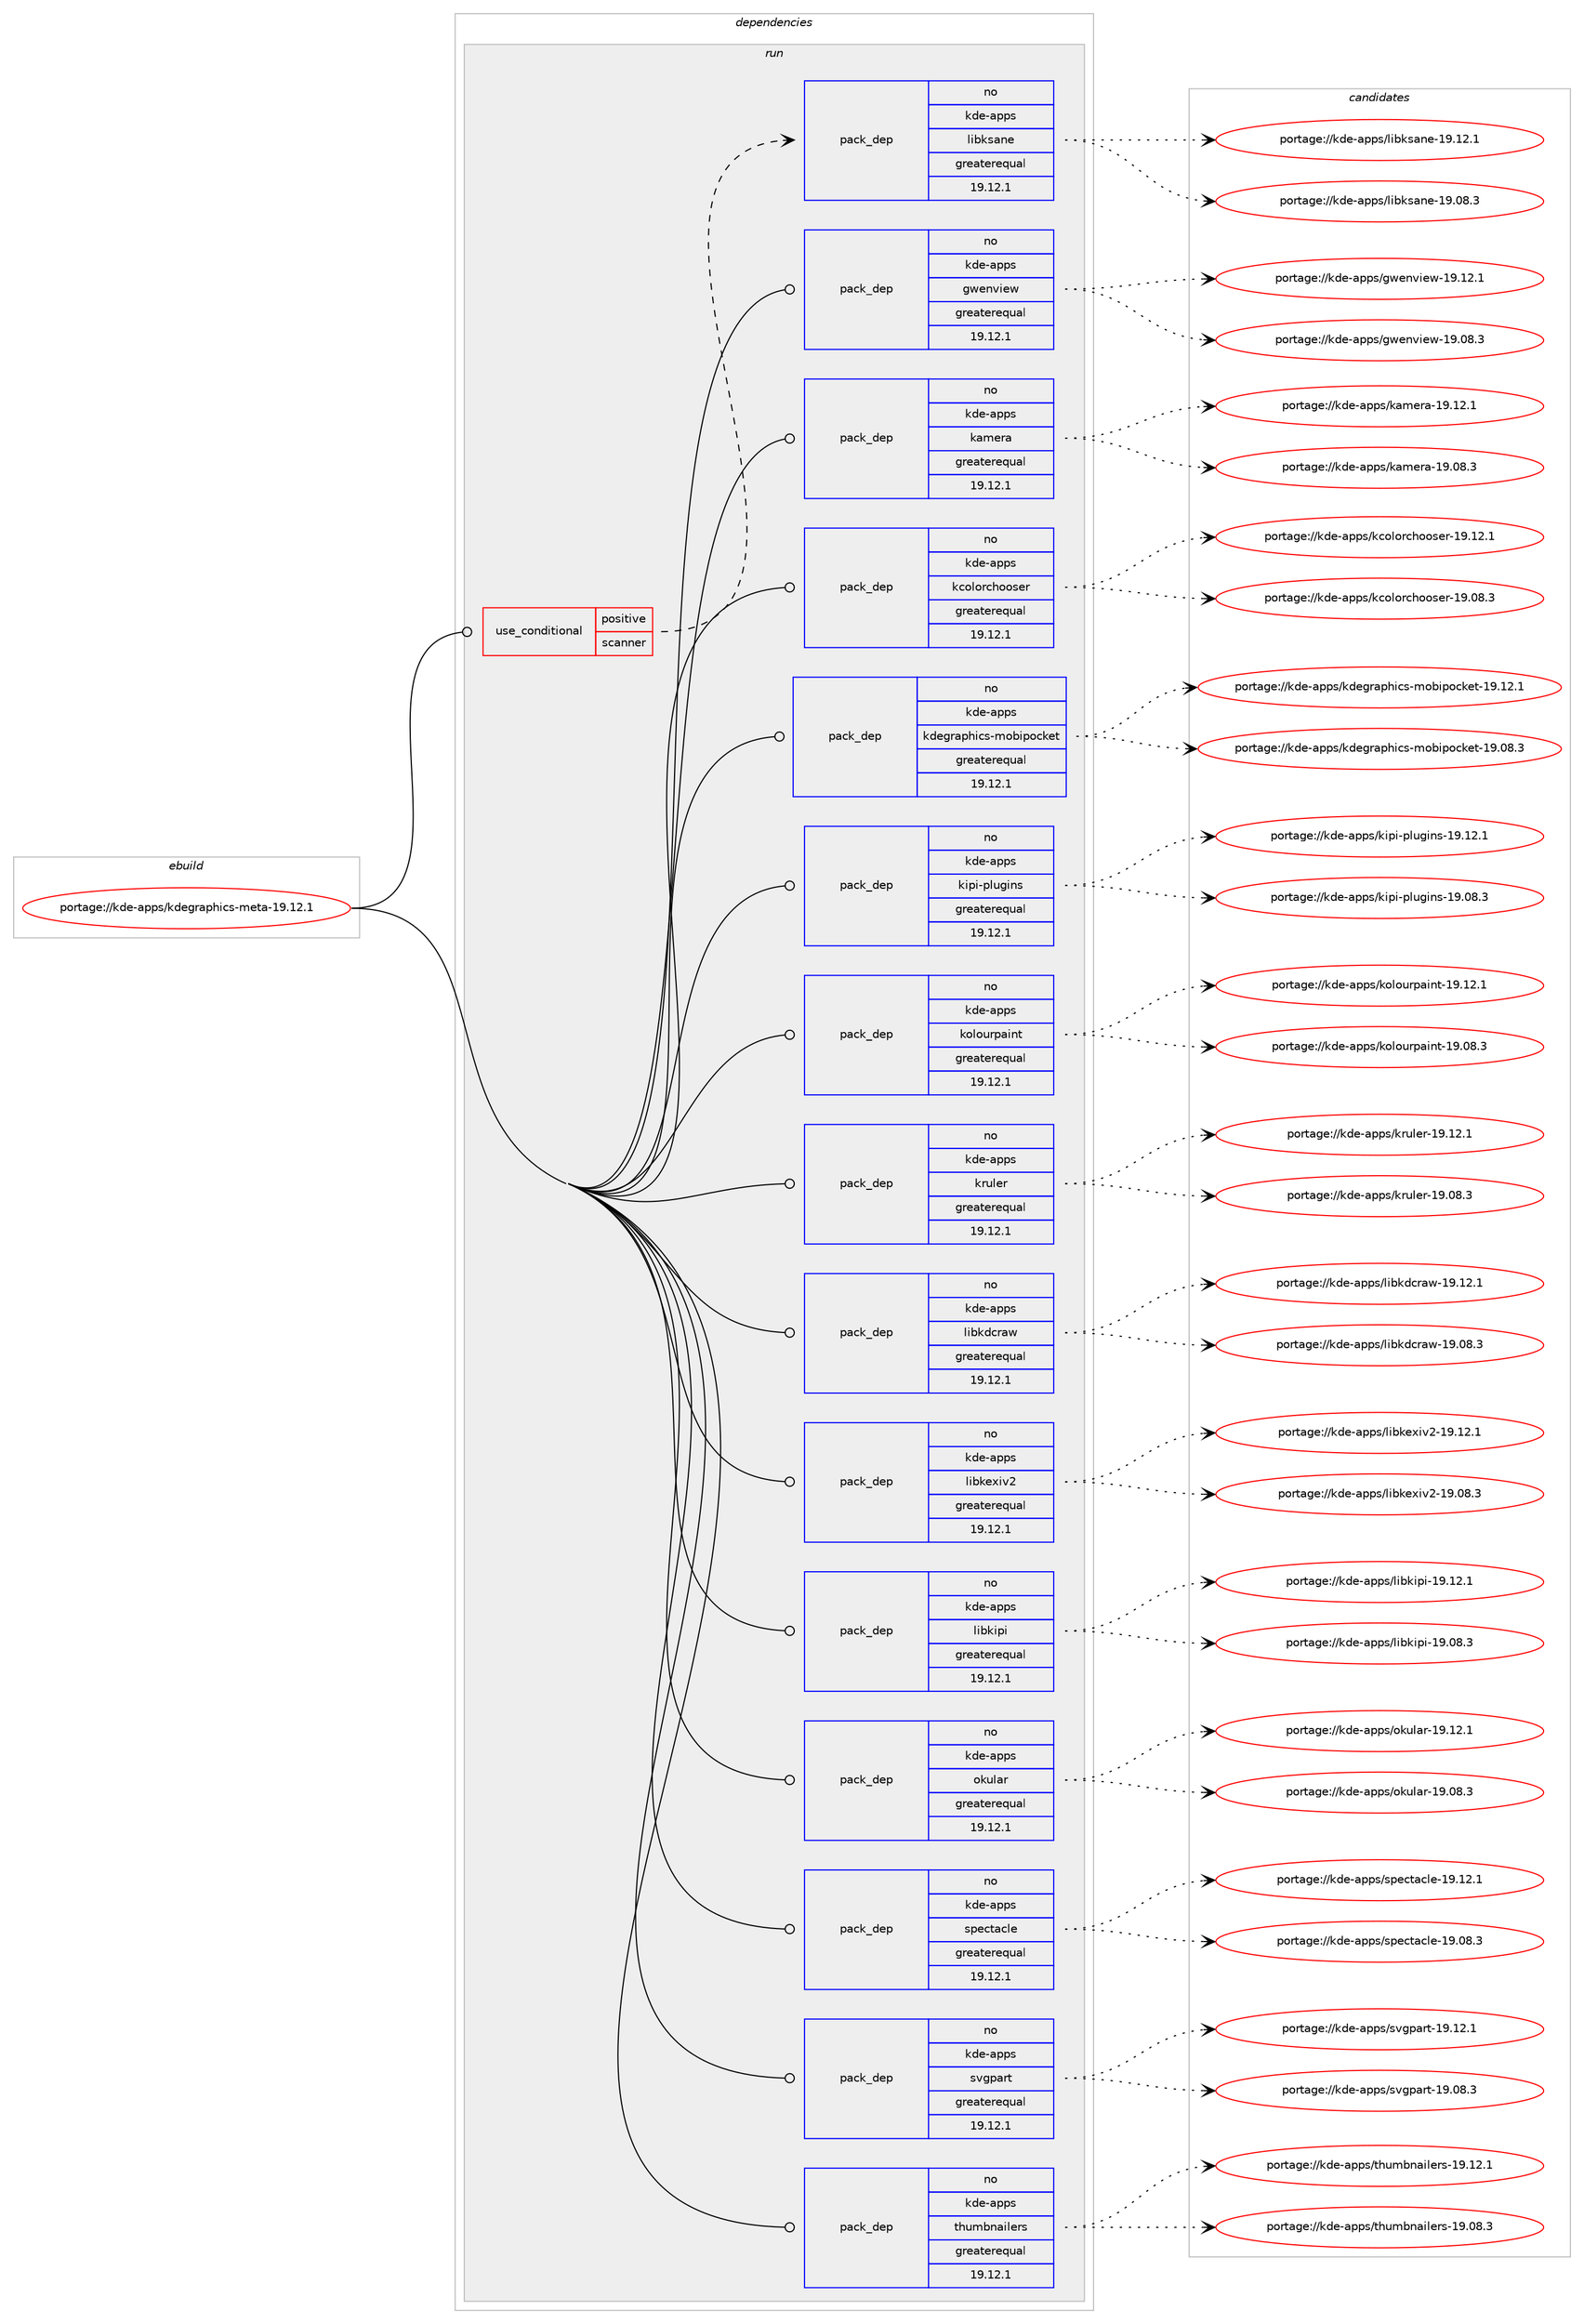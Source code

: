 digraph prolog {

# *************
# Graph options
# *************

newrank=true;
concentrate=true;
compound=true;
graph [rankdir=LR,fontname=Helvetica,fontsize=10,ranksep=1.5];#, ranksep=2.5, nodesep=0.2];
edge  [arrowhead=vee];
node  [fontname=Helvetica,fontsize=10];

# **********
# The ebuild
# **********

subgraph cluster_leftcol {
color=gray;
label=<<i>ebuild</i>>;
id [label="portage://kde-apps/kdegraphics-meta-19.12.1", color=red, width=4, href="../kde-apps/kdegraphics-meta-19.12.1.svg"];
}

# ****************
# The dependencies
# ****************

subgraph cluster_midcol {
color=gray;
label=<<i>dependencies</i>>;
subgraph cluster_compile {
fillcolor="#eeeeee";
style=filled;
label=<<i>compile</i>>;
}
subgraph cluster_compileandrun {
fillcolor="#eeeeee";
style=filled;
label=<<i>compile and run</i>>;
}
subgraph cluster_run {
fillcolor="#eeeeee";
style=filled;
label=<<i>run</i>>;
subgraph cond56752 {
dependency264731 [label=<<TABLE BORDER="0" CELLBORDER="1" CELLSPACING="0" CELLPADDING="4"><TR><TD ROWSPAN="3" CELLPADDING="10">use_conditional</TD></TR><TR><TD>positive</TD></TR><TR><TD>scanner</TD></TR></TABLE>>, shape=none, color=red];
subgraph pack203851 {
dependency264732 [label=<<TABLE BORDER="0" CELLBORDER="1" CELLSPACING="0" CELLPADDING="4" WIDTH="220"><TR><TD ROWSPAN="6" CELLPADDING="30">pack_dep</TD></TR><TR><TD WIDTH="110">no</TD></TR><TR><TD>kde-apps</TD></TR><TR><TD>libksane</TD></TR><TR><TD>greaterequal</TD></TR><TR><TD>19.12.1</TD></TR></TABLE>>, shape=none, color=blue];
}
dependency264731:e -> dependency264732:w [weight=20,style="dashed",arrowhead="vee"];
}
id:e -> dependency264731:w [weight=20,style="solid",arrowhead="odot"];
subgraph pack203852 {
dependency264733 [label=<<TABLE BORDER="0" CELLBORDER="1" CELLSPACING="0" CELLPADDING="4" WIDTH="220"><TR><TD ROWSPAN="6" CELLPADDING="30">pack_dep</TD></TR><TR><TD WIDTH="110">no</TD></TR><TR><TD>kde-apps</TD></TR><TR><TD>gwenview</TD></TR><TR><TD>greaterequal</TD></TR><TR><TD>19.12.1</TD></TR></TABLE>>, shape=none, color=blue];
}
id:e -> dependency264733:w [weight=20,style="solid",arrowhead="odot"];
subgraph pack203853 {
dependency264734 [label=<<TABLE BORDER="0" CELLBORDER="1" CELLSPACING="0" CELLPADDING="4" WIDTH="220"><TR><TD ROWSPAN="6" CELLPADDING="30">pack_dep</TD></TR><TR><TD WIDTH="110">no</TD></TR><TR><TD>kde-apps</TD></TR><TR><TD>kamera</TD></TR><TR><TD>greaterequal</TD></TR><TR><TD>19.12.1</TD></TR></TABLE>>, shape=none, color=blue];
}
id:e -> dependency264734:w [weight=20,style="solid",arrowhead="odot"];
subgraph pack203854 {
dependency264735 [label=<<TABLE BORDER="0" CELLBORDER="1" CELLSPACING="0" CELLPADDING="4" WIDTH="220"><TR><TD ROWSPAN="6" CELLPADDING="30">pack_dep</TD></TR><TR><TD WIDTH="110">no</TD></TR><TR><TD>kde-apps</TD></TR><TR><TD>kcolorchooser</TD></TR><TR><TD>greaterequal</TD></TR><TR><TD>19.12.1</TD></TR></TABLE>>, shape=none, color=blue];
}
id:e -> dependency264735:w [weight=20,style="solid",arrowhead="odot"];
subgraph pack203855 {
dependency264736 [label=<<TABLE BORDER="0" CELLBORDER="1" CELLSPACING="0" CELLPADDING="4" WIDTH="220"><TR><TD ROWSPAN="6" CELLPADDING="30">pack_dep</TD></TR><TR><TD WIDTH="110">no</TD></TR><TR><TD>kde-apps</TD></TR><TR><TD>kdegraphics-mobipocket</TD></TR><TR><TD>greaterequal</TD></TR><TR><TD>19.12.1</TD></TR></TABLE>>, shape=none, color=blue];
}
id:e -> dependency264736:w [weight=20,style="solid",arrowhead="odot"];
subgraph pack203856 {
dependency264737 [label=<<TABLE BORDER="0" CELLBORDER="1" CELLSPACING="0" CELLPADDING="4" WIDTH="220"><TR><TD ROWSPAN="6" CELLPADDING="30">pack_dep</TD></TR><TR><TD WIDTH="110">no</TD></TR><TR><TD>kde-apps</TD></TR><TR><TD>kipi-plugins</TD></TR><TR><TD>greaterequal</TD></TR><TR><TD>19.12.1</TD></TR></TABLE>>, shape=none, color=blue];
}
id:e -> dependency264737:w [weight=20,style="solid",arrowhead="odot"];
subgraph pack203857 {
dependency264738 [label=<<TABLE BORDER="0" CELLBORDER="1" CELLSPACING="0" CELLPADDING="4" WIDTH="220"><TR><TD ROWSPAN="6" CELLPADDING="30">pack_dep</TD></TR><TR><TD WIDTH="110">no</TD></TR><TR><TD>kde-apps</TD></TR><TR><TD>kolourpaint</TD></TR><TR><TD>greaterequal</TD></TR><TR><TD>19.12.1</TD></TR></TABLE>>, shape=none, color=blue];
}
id:e -> dependency264738:w [weight=20,style="solid",arrowhead="odot"];
subgraph pack203858 {
dependency264739 [label=<<TABLE BORDER="0" CELLBORDER="1" CELLSPACING="0" CELLPADDING="4" WIDTH="220"><TR><TD ROWSPAN="6" CELLPADDING="30">pack_dep</TD></TR><TR><TD WIDTH="110">no</TD></TR><TR><TD>kde-apps</TD></TR><TR><TD>kruler</TD></TR><TR><TD>greaterequal</TD></TR><TR><TD>19.12.1</TD></TR></TABLE>>, shape=none, color=blue];
}
id:e -> dependency264739:w [weight=20,style="solid",arrowhead="odot"];
subgraph pack203859 {
dependency264740 [label=<<TABLE BORDER="0" CELLBORDER="1" CELLSPACING="0" CELLPADDING="4" WIDTH="220"><TR><TD ROWSPAN="6" CELLPADDING="30">pack_dep</TD></TR><TR><TD WIDTH="110">no</TD></TR><TR><TD>kde-apps</TD></TR><TR><TD>libkdcraw</TD></TR><TR><TD>greaterequal</TD></TR><TR><TD>19.12.1</TD></TR></TABLE>>, shape=none, color=blue];
}
id:e -> dependency264740:w [weight=20,style="solid",arrowhead="odot"];
subgraph pack203860 {
dependency264741 [label=<<TABLE BORDER="0" CELLBORDER="1" CELLSPACING="0" CELLPADDING="4" WIDTH="220"><TR><TD ROWSPAN="6" CELLPADDING="30">pack_dep</TD></TR><TR><TD WIDTH="110">no</TD></TR><TR><TD>kde-apps</TD></TR><TR><TD>libkexiv2</TD></TR><TR><TD>greaterequal</TD></TR><TR><TD>19.12.1</TD></TR></TABLE>>, shape=none, color=blue];
}
id:e -> dependency264741:w [weight=20,style="solid",arrowhead="odot"];
subgraph pack203861 {
dependency264742 [label=<<TABLE BORDER="0" CELLBORDER="1" CELLSPACING="0" CELLPADDING="4" WIDTH="220"><TR><TD ROWSPAN="6" CELLPADDING="30">pack_dep</TD></TR><TR><TD WIDTH="110">no</TD></TR><TR><TD>kde-apps</TD></TR><TR><TD>libkipi</TD></TR><TR><TD>greaterequal</TD></TR><TR><TD>19.12.1</TD></TR></TABLE>>, shape=none, color=blue];
}
id:e -> dependency264742:w [weight=20,style="solid",arrowhead="odot"];
subgraph pack203862 {
dependency264743 [label=<<TABLE BORDER="0" CELLBORDER="1" CELLSPACING="0" CELLPADDING="4" WIDTH="220"><TR><TD ROWSPAN="6" CELLPADDING="30">pack_dep</TD></TR><TR><TD WIDTH="110">no</TD></TR><TR><TD>kde-apps</TD></TR><TR><TD>okular</TD></TR><TR><TD>greaterequal</TD></TR><TR><TD>19.12.1</TD></TR></TABLE>>, shape=none, color=blue];
}
id:e -> dependency264743:w [weight=20,style="solid",arrowhead="odot"];
subgraph pack203863 {
dependency264744 [label=<<TABLE BORDER="0" CELLBORDER="1" CELLSPACING="0" CELLPADDING="4" WIDTH="220"><TR><TD ROWSPAN="6" CELLPADDING="30">pack_dep</TD></TR><TR><TD WIDTH="110">no</TD></TR><TR><TD>kde-apps</TD></TR><TR><TD>spectacle</TD></TR><TR><TD>greaterequal</TD></TR><TR><TD>19.12.1</TD></TR></TABLE>>, shape=none, color=blue];
}
id:e -> dependency264744:w [weight=20,style="solid",arrowhead="odot"];
subgraph pack203864 {
dependency264745 [label=<<TABLE BORDER="0" CELLBORDER="1" CELLSPACING="0" CELLPADDING="4" WIDTH="220"><TR><TD ROWSPAN="6" CELLPADDING="30">pack_dep</TD></TR><TR><TD WIDTH="110">no</TD></TR><TR><TD>kde-apps</TD></TR><TR><TD>svgpart</TD></TR><TR><TD>greaterequal</TD></TR><TR><TD>19.12.1</TD></TR></TABLE>>, shape=none, color=blue];
}
id:e -> dependency264745:w [weight=20,style="solid",arrowhead="odot"];
subgraph pack203865 {
dependency264746 [label=<<TABLE BORDER="0" CELLBORDER="1" CELLSPACING="0" CELLPADDING="4" WIDTH="220"><TR><TD ROWSPAN="6" CELLPADDING="30">pack_dep</TD></TR><TR><TD WIDTH="110">no</TD></TR><TR><TD>kde-apps</TD></TR><TR><TD>thumbnailers</TD></TR><TR><TD>greaterequal</TD></TR><TR><TD>19.12.1</TD></TR></TABLE>>, shape=none, color=blue];
}
id:e -> dependency264746:w [weight=20,style="solid",arrowhead="odot"];
}
}

# **************
# The candidates
# **************

subgraph cluster_choices {
rank=same;
color=gray;
label=<<i>candidates</i>>;

subgraph choice203851 {
color=black;
nodesep=1;
choice10710010145971121121154710810598107115971101014549574649504649 [label="portage://kde-apps/libksane-19.12.1", color=red, width=4,href="../kde-apps/libksane-19.12.1.svg"];
choice10710010145971121121154710810598107115971101014549574648564651 [label="portage://kde-apps/libksane-19.08.3", color=red, width=4,href="../kde-apps/libksane-19.08.3.svg"];
dependency264732:e -> choice10710010145971121121154710810598107115971101014549574649504649:w [style=dotted,weight="100"];
dependency264732:e -> choice10710010145971121121154710810598107115971101014549574648564651:w [style=dotted,weight="100"];
}
subgraph choice203852 {
color=black;
nodesep=1;
choice1071001014597112112115471031191011101181051011194549574649504649 [label="portage://kde-apps/gwenview-19.12.1", color=red, width=4,href="../kde-apps/gwenview-19.12.1.svg"];
choice1071001014597112112115471031191011101181051011194549574648564651 [label="portage://kde-apps/gwenview-19.08.3", color=red, width=4,href="../kde-apps/gwenview-19.08.3.svg"];
dependency264733:e -> choice1071001014597112112115471031191011101181051011194549574649504649:w [style=dotted,weight="100"];
dependency264733:e -> choice1071001014597112112115471031191011101181051011194549574648564651:w [style=dotted,weight="100"];
}
subgraph choice203853 {
color=black;
nodesep=1;
choice10710010145971121121154710797109101114974549574649504649 [label="portage://kde-apps/kamera-19.12.1", color=red, width=4,href="../kde-apps/kamera-19.12.1.svg"];
choice10710010145971121121154710797109101114974549574648564651 [label="portage://kde-apps/kamera-19.08.3", color=red, width=4,href="../kde-apps/kamera-19.08.3.svg"];
dependency264734:e -> choice10710010145971121121154710797109101114974549574649504649:w [style=dotted,weight="100"];
dependency264734:e -> choice10710010145971121121154710797109101114974549574648564651:w [style=dotted,weight="100"];
}
subgraph choice203854 {
color=black;
nodesep=1;
choice10710010145971121121154710799111108111114991041111111151011144549574649504649 [label="portage://kde-apps/kcolorchooser-19.12.1", color=red, width=4,href="../kde-apps/kcolorchooser-19.12.1.svg"];
choice10710010145971121121154710799111108111114991041111111151011144549574648564651 [label="portage://kde-apps/kcolorchooser-19.08.3", color=red, width=4,href="../kde-apps/kcolorchooser-19.08.3.svg"];
dependency264735:e -> choice10710010145971121121154710799111108111114991041111111151011144549574649504649:w [style=dotted,weight="100"];
dependency264735:e -> choice10710010145971121121154710799111108111114991041111111151011144549574648564651:w [style=dotted,weight="100"];
}
subgraph choice203855 {
color=black;
nodesep=1;
choice10710010145971121121154710710010110311497112104105991154510911198105112111991071011164549574649504649 [label="portage://kde-apps/kdegraphics-mobipocket-19.12.1", color=red, width=4,href="../kde-apps/kdegraphics-mobipocket-19.12.1.svg"];
choice10710010145971121121154710710010110311497112104105991154510911198105112111991071011164549574648564651 [label="portage://kde-apps/kdegraphics-mobipocket-19.08.3", color=red, width=4,href="../kde-apps/kdegraphics-mobipocket-19.08.3.svg"];
dependency264736:e -> choice10710010145971121121154710710010110311497112104105991154510911198105112111991071011164549574649504649:w [style=dotted,weight="100"];
dependency264736:e -> choice10710010145971121121154710710010110311497112104105991154510911198105112111991071011164549574648564651:w [style=dotted,weight="100"];
}
subgraph choice203856 {
color=black;
nodesep=1;
choice107100101459711211211547107105112105451121081171031051101154549574649504649 [label="portage://kde-apps/kipi-plugins-19.12.1", color=red, width=4,href="../kde-apps/kipi-plugins-19.12.1.svg"];
choice107100101459711211211547107105112105451121081171031051101154549574648564651 [label="portage://kde-apps/kipi-plugins-19.08.3", color=red, width=4,href="../kde-apps/kipi-plugins-19.08.3.svg"];
dependency264737:e -> choice107100101459711211211547107105112105451121081171031051101154549574649504649:w [style=dotted,weight="100"];
dependency264737:e -> choice107100101459711211211547107105112105451121081171031051101154549574648564651:w [style=dotted,weight="100"];
}
subgraph choice203857 {
color=black;
nodesep=1;
choice107100101459711211211547107111108111117114112971051101164549574649504649 [label="portage://kde-apps/kolourpaint-19.12.1", color=red, width=4,href="../kde-apps/kolourpaint-19.12.1.svg"];
choice107100101459711211211547107111108111117114112971051101164549574648564651 [label="portage://kde-apps/kolourpaint-19.08.3", color=red, width=4,href="../kde-apps/kolourpaint-19.08.3.svg"];
dependency264738:e -> choice107100101459711211211547107111108111117114112971051101164549574649504649:w [style=dotted,weight="100"];
dependency264738:e -> choice107100101459711211211547107111108111117114112971051101164549574648564651:w [style=dotted,weight="100"];
}
subgraph choice203858 {
color=black;
nodesep=1;
choice1071001014597112112115471071141171081011144549574649504649 [label="portage://kde-apps/kruler-19.12.1", color=red, width=4,href="../kde-apps/kruler-19.12.1.svg"];
choice1071001014597112112115471071141171081011144549574648564651 [label="portage://kde-apps/kruler-19.08.3", color=red, width=4,href="../kde-apps/kruler-19.08.3.svg"];
dependency264739:e -> choice1071001014597112112115471071141171081011144549574649504649:w [style=dotted,weight="100"];
dependency264739:e -> choice1071001014597112112115471071141171081011144549574648564651:w [style=dotted,weight="100"];
}
subgraph choice203859 {
color=black;
nodesep=1;
choice1071001014597112112115471081059810710099114971194549574649504649 [label="portage://kde-apps/libkdcraw-19.12.1", color=red, width=4,href="../kde-apps/libkdcraw-19.12.1.svg"];
choice1071001014597112112115471081059810710099114971194549574648564651 [label="portage://kde-apps/libkdcraw-19.08.3", color=red, width=4,href="../kde-apps/libkdcraw-19.08.3.svg"];
dependency264740:e -> choice1071001014597112112115471081059810710099114971194549574649504649:w [style=dotted,weight="100"];
dependency264740:e -> choice1071001014597112112115471081059810710099114971194549574648564651:w [style=dotted,weight="100"];
}
subgraph choice203860 {
color=black;
nodesep=1;
choice10710010145971121121154710810598107101120105118504549574649504649 [label="portage://kde-apps/libkexiv2-19.12.1", color=red, width=4,href="../kde-apps/libkexiv2-19.12.1.svg"];
choice10710010145971121121154710810598107101120105118504549574648564651 [label="portage://kde-apps/libkexiv2-19.08.3", color=red, width=4,href="../kde-apps/libkexiv2-19.08.3.svg"];
dependency264741:e -> choice10710010145971121121154710810598107101120105118504549574649504649:w [style=dotted,weight="100"];
dependency264741:e -> choice10710010145971121121154710810598107101120105118504549574648564651:w [style=dotted,weight="100"];
}
subgraph choice203861 {
color=black;
nodesep=1;
choice107100101459711211211547108105981071051121054549574649504649 [label="portage://kde-apps/libkipi-19.12.1", color=red, width=4,href="../kde-apps/libkipi-19.12.1.svg"];
choice107100101459711211211547108105981071051121054549574648564651 [label="portage://kde-apps/libkipi-19.08.3", color=red, width=4,href="../kde-apps/libkipi-19.08.3.svg"];
dependency264742:e -> choice107100101459711211211547108105981071051121054549574649504649:w [style=dotted,weight="100"];
dependency264742:e -> choice107100101459711211211547108105981071051121054549574648564651:w [style=dotted,weight="100"];
}
subgraph choice203862 {
color=black;
nodesep=1;
choice107100101459711211211547111107117108971144549574649504649 [label="portage://kde-apps/okular-19.12.1", color=red, width=4,href="../kde-apps/okular-19.12.1.svg"];
choice107100101459711211211547111107117108971144549574648564651 [label="portage://kde-apps/okular-19.08.3", color=red, width=4,href="../kde-apps/okular-19.08.3.svg"];
dependency264743:e -> choice107100101459711211211547111107117108971144549574649504649:w [style=dotted,weight="100"];
dependency264743:e -> choice107100101459711211211547111107117108971144549574648564651:w [style=dotted,weight="100"];
}
subgraph choice203863 {
color=black;
nodesep=1;
choice1071001014597112112115471151121019911697991081014549574649504649 [label="portage://kde-apps/spectacle-19.12.1", color=red, width=4,href="../kde-apps/spectacle-19.12.1.svg"];
choice1071001014597112112115471151121019911697991081014549574648564651 [label="portage://kde-apps/spectacle-19.08.3", color=red, width=4,href="../kde-apps/spectacle-19.08.3.svg"];
dependency264744:e -> choice1071001014597112112115471151121019911697991081014549574649504649:w [style=dotted,weight="100"];
dependency264744:e -> choice1071001014597112112115471151121019911697991081014549574648564651:w [style=dotted,weight="100"];
}
subgraph choice203864 {
color=black;
nodesep=1;
choice107100101459711211211547115118103112971141164549574649504649 [label="portage://kde-apps/svgpart-19.12.1", color=red, width=4,href="../kde-apps/svgpart-19.12.1.svg"];
choice107100101459711211211547115118103112971141164549574648564651 [label="portage://kde-apps/svgpart-19.08.3", color=red, width=4,href="../kde-apps/svgpart-19.08.3.svg"];
dependency264745:e -> choice107100101459711211211547115118103112971141164549574649504649:w [style=dotted,weight="100"];
dependency264745:e -> choice107100101459711211211547115118103112971141164549574648564651:w [style=dotted,weight="100"];
}
subgraph choice203865 {
color=black;
nodesep=1;
choice10710010145971121121154711610411710998110971051081011141154549574649504649 [label="portage://kde-apps/thumbnailers-19.12.1", color=red, width=4,href="../kde-apps/thumbnailers-19.12.1.svg"];
choice10710010145971121121154711610411710998110971051081011141154549574648564651 [label="portage://kde-apps/thumbnailers-19.08.3", color=red, width=4,href="../kde-apps/thumbnailers-19.08.3.svg"];
dependency264746:e -> choice10710010145971121121154711610411710998110971051081011141154549574649504649:w [style=dotted,weight="100"];
dependency264746:e -> choice10710010145971121121154711610411710998110971051081011141154549574648564651:w [style=dotted,weight="100"];
}
}

}
